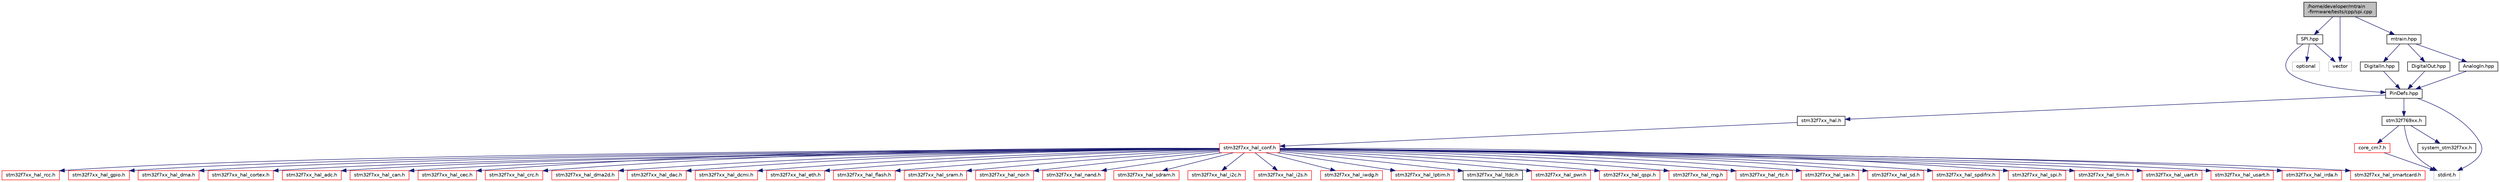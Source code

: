 digraph "/home/developer/mtrain-firmware/tests/cpp/spi.cpp"
{
  edge [fontname="Helvetica",fontsize="10",labelfontname="Helvetica",labelfontsize="10"];
  node [fontname="Helvetica",fontsize="10",shape=record];
  Node0 [label="/home/developer/mtrain\l-firmware/tests/cpp/spi.cpp",height=0.2,width=0.4,color="black", fillcolor="grey75", style="filled", fontcolor="black"];
  Node0 -> Node1 [color="midnightblue",fontsize="10",style="solid",fontname="Helvetica"];
  Node1 [label="SPI.hpp",height=0.2,width=0.4,color="black", fillcolor="white", style="filled",URL="$_s_p_i_8hpp.html"];
  Node1 -> Node2 [color="midnightblue",fontsize="10",style="solid",fontname="Helvetica"];
  Node2 [label="PinDefs.hpp",height=0.2,width=0.4,color="black", fillcolor="white", style="filled",URL="$_pin_defs_8hpp.html"];
  Node2 -> Node3 [color="midnightblue",fontsize="10",style="solid",fontname="Helvetica"];
  Node3 [label="stm32f7xx_hal.h",height=0.2,width=0.4,color="black", fillcolor="white", style="filled",URL="$stm32f7xx__hal_8h.html",tooltip="This file contains all the functions prototypes for the HAL module driver. "];
  Node3 -> Node4 [color="midnightblue",fontsize="10",style="solid",fontname="Helvetica"];
  Node4 [label="stm32f7xx_hal_conf.h",height=0.2,width=0.4,color="red", fillcolor="white", style="filled",URL="$stm32f7xx__hal__conf_8h.html",tooltip="HAL configuration file. "];
  Node4 -> Node5 [color="midnightblue",fontsize="10",style="solid",fontname="Helvetica"];
  Node5 [label="stm32f7xx_hal_rcc.h",height=0.2,width=0.4,color="red", fillcolor="white", style="filled",URL="$stm32f7xx__hal__rcc_8h.html",tooltip="Header file of RCC HAL module. "];
  Node4 -> Node11 [color="midnightblue",fontsize="10",style="solid",fontname="Helvetica"];
  Node11 [label="stm32f7xx_hal_gpio.h",height=0.2,width=0.4,color="red", fillcolor="white", style="filled",URL="$stm32f7xx__hal__gpio_8h.html",tooltip="Header file of GPIO HAL module. "];
  Node4 -> Node13 [color="midnightblue",fontsize="10",style="solid",fontname="Helvetica"];
  Node13 [label="stm32f7xx_hal_dma.h",height=0.2,width=0.4,color="red", fillcolor="white", style="filled",URL="$stm32f7xx__hal__dma_8h.html",tooltip="Header file of DMA HAL module. "];
  Node4 -> Node15 [color="midnightblue",fontsize="10",style="solid",fontname="Helvetica"];
  Node15 [label="stm32f7xx_hal_cortex.h",height=0.2,width=0.4,color="red", fillcolor="white", style="filled",URL="$stm32f7xx__hal__cortex_8h.html",tooltip="Header file of CORTEX HAL module. "];
  Node4 -> Node16 [color="midnightblue",fontsize="10",style="solid",fontname="Helvetica"];
  Node16 [label="stm32f7xx_hal_adc.h",height=0.2,width=0.4,color="red", fillcolor="white", style="filled",URL="$stm32f7xx__hal__adc_8h.html",tooltip="Header file of ADC HAL extension module. "];
  Node4 -> Node18 [color="midnightblue",fontsize="10",style="solid",fontname="Helvetica"];
  Node18 [label="stm32f7xx_hal_can.h",height=0.2,width=0.4,color="red", fillcolor="white", style="filled",URL="$stm32f7xx__hal__can_8h.html",tooltip="Header file of CAN HAL module. "];
  Node4 -> Node19 [color="midnightblue",fontsize="10",style="solid",fontname="Helvetica"];
  Node19 [label="stm32f7xx_hal_cec.h",height=0.2,width=0.4,color="red", fillcolor="white", style="filled",URL="$stm32f7xx__hal__cec_8h.html",tooltip="Header file of CEC HAL module. "];
  Node4 -> Node20 [color="midnightblue",fontsize="10",style="solid",fontname="Helvetica"];
  Node20 [label="stm32f7xx_hal_crc.h",height=0.2,width=0.4,color="red", fillcolor="white", style="filled",URL="$stm32f7xx__hal__crc_8h.html",tooltip="Header file of CRC HAL module. "];
  Node4 -> Node22 [color="midnightblue",fontsize="10",style="solid",fontname="Helvetica"];
  Node22 [label="stm32f7xx_hal_dma2d.h",height=0.2,width=0.4,color="red", fillcolor="white", style="filled",URL="$stm32f7xx__hal__dma2d_8h.html",tooltip="Header file of DMA2D HAL module. "];
  Node4 -> Node23 [color="midnightblue",fontsize="10",style="solid",fontname="Helvetica"];
  Node23 [label="stm32f7xx_hal_dac.h",height=0.2,width=0.4,color="red", fillcolor="white", style="filled",URL="$stm32f7xx__hal__dac_8h.html",tooltip="Header file of DAC HAL module. "];
  Node4 -> Node25 [color="midnightblue",fontsize="10",style="solid",fontname="Helvetica"];
  Node25 [label="stm32f7xx_hal_dcmi.h",height=0.2,width=0.4,color="red", fillcolor="white", style="filled",URL="$stm32f7xx__hal__dcmi_8h.html",tooltip="Header file of DCMI HAL module. "];
  Node4 -> Node26 [color="midnightblue",fontsize="10",style="solid",fontname="Helvetica"];
  Node26 [label="stm32f7xx_hal_eth.h",height=0.2,width=0.4,color="red", fillcolor="white", style="filled",URL="$stm32f7xx__hal__eth_8h.html",tooltip="Header file of ETH HAL module. "];
  Node4 -> Node27 [color="midnightblue",fontsize="10",style="solid",fontname="Helvetica"];
  Node27 [label="stm32f7xx_hal_flash.h",height=0.2,width=0.4,color="red", fillcolor="white", style="filled",URL="$stm32f7xx__hal__flash_8h.html",tooltip="Header file of FLASH HAL module. "];
  Node4 -> Node29 [color="midnightblue",fontsize="10",style="solid",fontname="Helvetica"];
  Node29 [label="stm32f7xx_hal_sram.h",height=0.2,width=0.4,color="red", fillcolor="white", style="filled",URL="$stm32f7xx__hal__sram_8h.html",tooltip="Header file of SRAM HAL module. "];
  Node4 -> Node31 [color="midnightblue",fontsize="10",style="solid",fontname="Helvetica"];
  Node31 [label="stm32f7xx_hal_nor.h",height=0.2,width=0.4,color="red", fillcolor="white", style="filled",URL="$stm32f7xx__hal__nor_8h.html",tooltip="Header file of NOR HAL module. "];
  Node4 -> Node32 [color="midnightblue",fontsize="10",style="solid",fontname="Helvetica"];
  Node32 [label="stm32f7xx_hal_nand.h",height=0.2,width=0.4,color="red", fillcolor="white", style="filled",URL="$stm32f7xx__hal__nand_8h.html",tooltip="Header file of NAND HAL module. "];
  Node4 -> Node33 [color="midnightblue",fontsize="10",style="solid",fontname="Helvetica"];
  Node33 [label="stm32f7xx_hal_sdram.h",height=0.2,width=0.4,color="red", fillcolor="white", style="filled",URL="$stm32f7xx__hal__sdram_8h.html",tooltip="Header file of SDRAM HAL module. "];
  Node4 -> Node34 [color="midnightblue",fontsize="10",style="solid",fontname="Helvetica"];
  Node34 [label="stm32f7xx_hal_i2c.h",height=0.2,width=0.4,color="red", fillcolor="white", style="filled",URL="$stm32f7xx__hal__i2c_8h.html",tooltip="Header file of I2C HAL module. "];
  Node4 -> Node36 [color="midnightblue",fontsize="10",style="solid",fontname="Helvetica"];
  Node36 [label="stm32f7xx_hal_i2s.h",height=0.2,width=0.4,color="red", fillcolor="white", style="filled",URL="$stm32f7xx__hal__i2s_8h.html",tooltip="Header file of I2S HAL module. "];
  Node4 -> Node37 [color="midnightblue",fontsize="10",style="solid",fontname="Helvetica"];
  Node37 [label="stm32f7xx_hal_iwdg.h",height=0.2,width=0.4,color="red", fillcolor="white", style="filled",URL="$stm32f7xx__hal__iwdg_8h.html",tooltip="Header file of IWDG HAL module. "];
  Node4 -> Node38 [color="midnightblue",fontsize="10",style="solid",fontname="Helvetica"];
  Node38 [label="stm32f7xx_hal_lptim.h",height=0.2,width=0.4,color="red", fillcolor="white", style="filled",URL="$stm32f7xx__hal__lptim_8h.html",tooltip="Header file of LPTIM HAL module. "];
  Node4 -> Node39 [color="midnightblue",fontsize="10",style="solid",fontname="Helvetica"];
  Node39 [label="stm32f7xx_hal_ltdc.h",height=0.2,width=0.4,color="black", fillcolor="white", style="filled",URL="$stm32f7xx__hal__ltdc_8h.html",tooltip="Header file of LTDC HAL module. "];
  Node4 -> Node40 [color="midnightblue",fontsize="10",style="solid",fontname="Helvetica"];
  Node40 [label="stm32f7xx_hal_pwr.h",height=0.2,width=0.4,color="red", fillcolor="white", style="filled",URL="$stm32f7xx__hal__pwr_8h.html",tooltip="Header file of PWR HAL module. "];
  Node4 -> Node42 [color="midnightblue",fontsize="10",style="solid",fontname="Helvetica"];
  Node42 [label="stm32f7xx_hal_qspi.h",height=0.2,width=0.4,color="red", fillcolor="white", style="filled",URL="$stm32f7xx__hal__qspi_8h.html",tooltip="Header file of QSPI HAL module. "];
  Node4 -> Node43 [color="midnightblue",fontsize="10",style="solid",fontname="Helvetica"];
  Node43 [label="stm32f7xx_hal_rng.h",height=0.2,width=0.4,color="red", fillcolor="white", style="filled",URL="$stm32f7xx__hal__rng_8h.html",tooltip="Header file of RNG HAL module. "];
  Node4 -> Node44 [color="midnightblue",fontsize="10",style="solid",fontname="Helvetica"];
  Node44 [label="stm32f7xx_hal_rtc.h",height=0.2,width=0.4,color="red", fillcolor="white", style="filled",URL="$stm32f7xx__hal__rtc_8h.html",tooltip="Header file of RTC HAL module. "];
  Node4 -> Node46 [color="midnightblue",fontsize="10",style="solid",fontname="Helvetica"];
  Node46 [label="stm32f7xx_hal_sai.h",height=0.2,width=0.4,color="red", fillcolor="white", style="filled",URL="$stm32f7xx__hal__sai_8h.html",tooltip="Header file of SAI HAL module. "];
  Node4 -> Node47 [color="midnightblue",fontsize="10",style="solid",fontname="Helvetica"];
  Node47 [label="stm32f7xx_hal_sd.h",height=0.2,width=0.4,color="red", fillcolor="white", style="filled",URL="$stm32f7xx__hal__sd_8h.html",tooltip="Header file of SD HAL module. "];
  Node4 -> Node49 [color="midnightblue",fontsize="10",style="solid",fontname="Helvetica"];
  Node49 [label="stm32f7xx_hal_spdifrx.h",height=0.2,width=0.4,color="red", fillcolor="white", style="filled",URL="$stm32f7xx__hal__spdifrx_8h.html",tooltip="Header file of SPDIFRX HAL module. "];
  Node4 -> Node50 [color="midnightblue",fontsize="10",style="solid",fontname="Helvetica"];
  Node50 [label="stm32f7xx_hal_spi.h",height=0.2,width=0.4,color="red", fillcolor="white", style="filled",URL="$stm32f7xx__hal__spi_8h.html",tooltip="Header file of SPI HAL module. "];
  Node4 -> Node51 [color="midnightblue",fontsize="10",style="solid",fontname="Helvetica"];
  Node51 [label="stm32f7xx_hal_tim.h",height=0.2,width=0.4,color="red", fillcolor="white", style="filled",URL="$stm32f7xx__hal__tim_8h.html",tooltip="Header file of TIM HAL module. "];
  Node4 -> Node53 [color="midnightblue",fontsize="10",style="solid",fontname="Helvetica"];
  Node53 [label="stm32f7xx_hal_uart.h",height=0.2,width=0.4,color="red", fillcolor="white", style="filled",URL="$stm32f7xx__hal__uart_8h.html",tooltip="Header file of UART HAL module. "];
  Node4 -> Node55 [color="midnightblue",fontsize="10",style="solid",fontname="Helvetica"];
  Node55 [label="stm32f7xx_hal_usart.h",height=0.2,width=0.4,color="red", fillcolor="white", style="filled",URL="$stm32f7xx__hal__usart_8h.html",tooltip="Header file of USART HAL module. "];
  Node4 -> Node57 [color="midnightblue",fontsize="10",style="solid",fontname="Helvetica"];
  Node57 [label="stm32f7xx_hal_irda.h",height=0.2,width=0.4,color="red", fillcolor="white", style="filled",URL="$stm32f7xx__hal__irda_8h.html",tooltip="Header file of IRDA HAL module. "];
  Node4 -> Node59 [color="midnightblue",fontsize="10",style="solid",fontname="Helvetica"];
  Node59 [label="stm32f7xx_hal_smartcard.h",height=0.2,width=0.4,color="red", fillcolor="white", style="filled",URL="$stm32f7xx__hal__smartcard_8h.html",tooltip="Header file of SMARTCARD HAL module. "];
  Node2 -> Node70 [color="midnightblue",fontsize="10",style="solid",fontname="Helvetica"];
  Node70 [label="stm32f769xx.h",height=0.2,width=0.4,color="black", fillcolor="white", style="filled",URL="$stm32f769xx_8h.html",tooltip="CMSIS Cortex-M7 Device Peripheral Access Layer Header File. "];
  Node70 -> Node71 [color="midnightblue",fontsize="10",style="solid",fontname="Helvetica"];
  Node71 [label="core_cm7.h",height=0.2,width=0.4,color="red", fillcolor="white", style="filled",URL="$core__cm7_8h.html",tooltip="CMSIS Cortex-M7 Core Peripheral Access Layer Header File. "];
  Node71 -> Node72 [color="midnightblue",fontsize="10",style="solid",fontname="Helvetica"];
  Node72 [label="stdint.h",height=0.2,width=0.4,color="grey75", fillcolor="white", style="filled"];
  Node70 -> Node76 [color="midnightblue",fontsize="10",style="solid",fontname="Helvetica"];
  Node76 [label="system_stm32f7xx.h",height=0.2,width=0.4,color="black", fillcolor="white", style="filled",URL="$system__stm32f7xx_8h.html",tooltip="CMSIS Cortex-M7 Device System Source File for STM32F7xx devices. "];
  Node70 -> Node72 [color="midnightblue",fontsize="10",style="solid",fontname="Helvetica"];
  Node2 -> Node72 [color="midnightblue",fontsize="10",style="solid",fontname="Helvetica"];
  Node1 -> Node77 [color="midnightblue",fontsize="10",style="solid",fontname="Helvetica"];
  Node77 [label="vector",height=0.2,width=0.4,color="grey75", fillcolor="white", style="filled"];
  Node1 -> Node78 [color="midnightblue",fontsize="10",style="solid",fontname="Helvetica"];
  Node78 [label="optional",height=0.2,width=0.4,color="grey75", fillcolor="white", style="filled"];
  Node0 -> Node79 [color="midnightblue",fontsize="10",style="solid",fontname="Helvetica"];
  Node79 [label="mtrain.hpp",height=0.2,width=0.4,color="black", fillcolor="white", style="filled",URL="$mtrain_8hpp.html"];
  Node79 -> Node80 [color="midnightblue",fontsize="10",style="solid",fontname="Helvetica"];
  Node80 [label="DigitalIn.hpp",height=0.2,width=0.4,color="black", fillcolor="white", style="filled",URL="$_digital_in_8hpp.html"];
  Node80 -> Node2 [color="midnightblue",fontsize="10",style="solid",fontname="Helvetica"];
  Node79 -> Node81 [color="midnightblue",fontsize="10",style="solid",fontname="Helvetica"];
  Node81 [label="DigitalOut.hpp",height=0.2,width=0.4,color="black", fillcolor="white", style="filled",URL="$_digital_out_8hpp.html"];
  Node81 -> Node2 [color="midnightblue",fontsize="10",style="solid",fontname="Helvetica"];
  Node79 -> Node82 [color="midnightblue",fontsize="10",style="solid",fontname="Helvetica"];
  Node82 [label="AnalogIn.hpp",height=0.2,width=0.4,color="black", fillcolor="white", style="filled",URL="$_analog_in_8hpp.html"];
  Node82 -> Node2 [color="midnightblue",fontsize="10",style="solid",fontname="Helvetica"];
  Node0 -> Node77 [color="midnightblue",fontsize="10",style="solid",fontname="Helvetica"];
}

